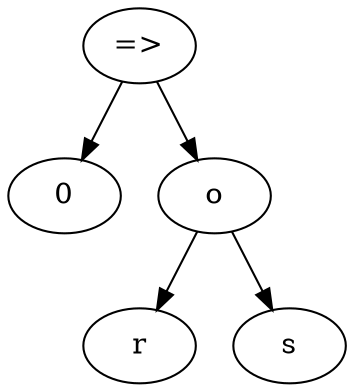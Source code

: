 digraph {
	1650221047824 [label="=>"]
	1650221044944 [label=0]
	1650221047824 -> 1650221044944
	1650221044304 [label=o]
	1650221047824 -> 1650221044304
	1650221043920 [label=r]
	1650221044304 -> 1650221043920
	1650221043472 [label=s]
	1650221044304 -> 1650221043472
}
